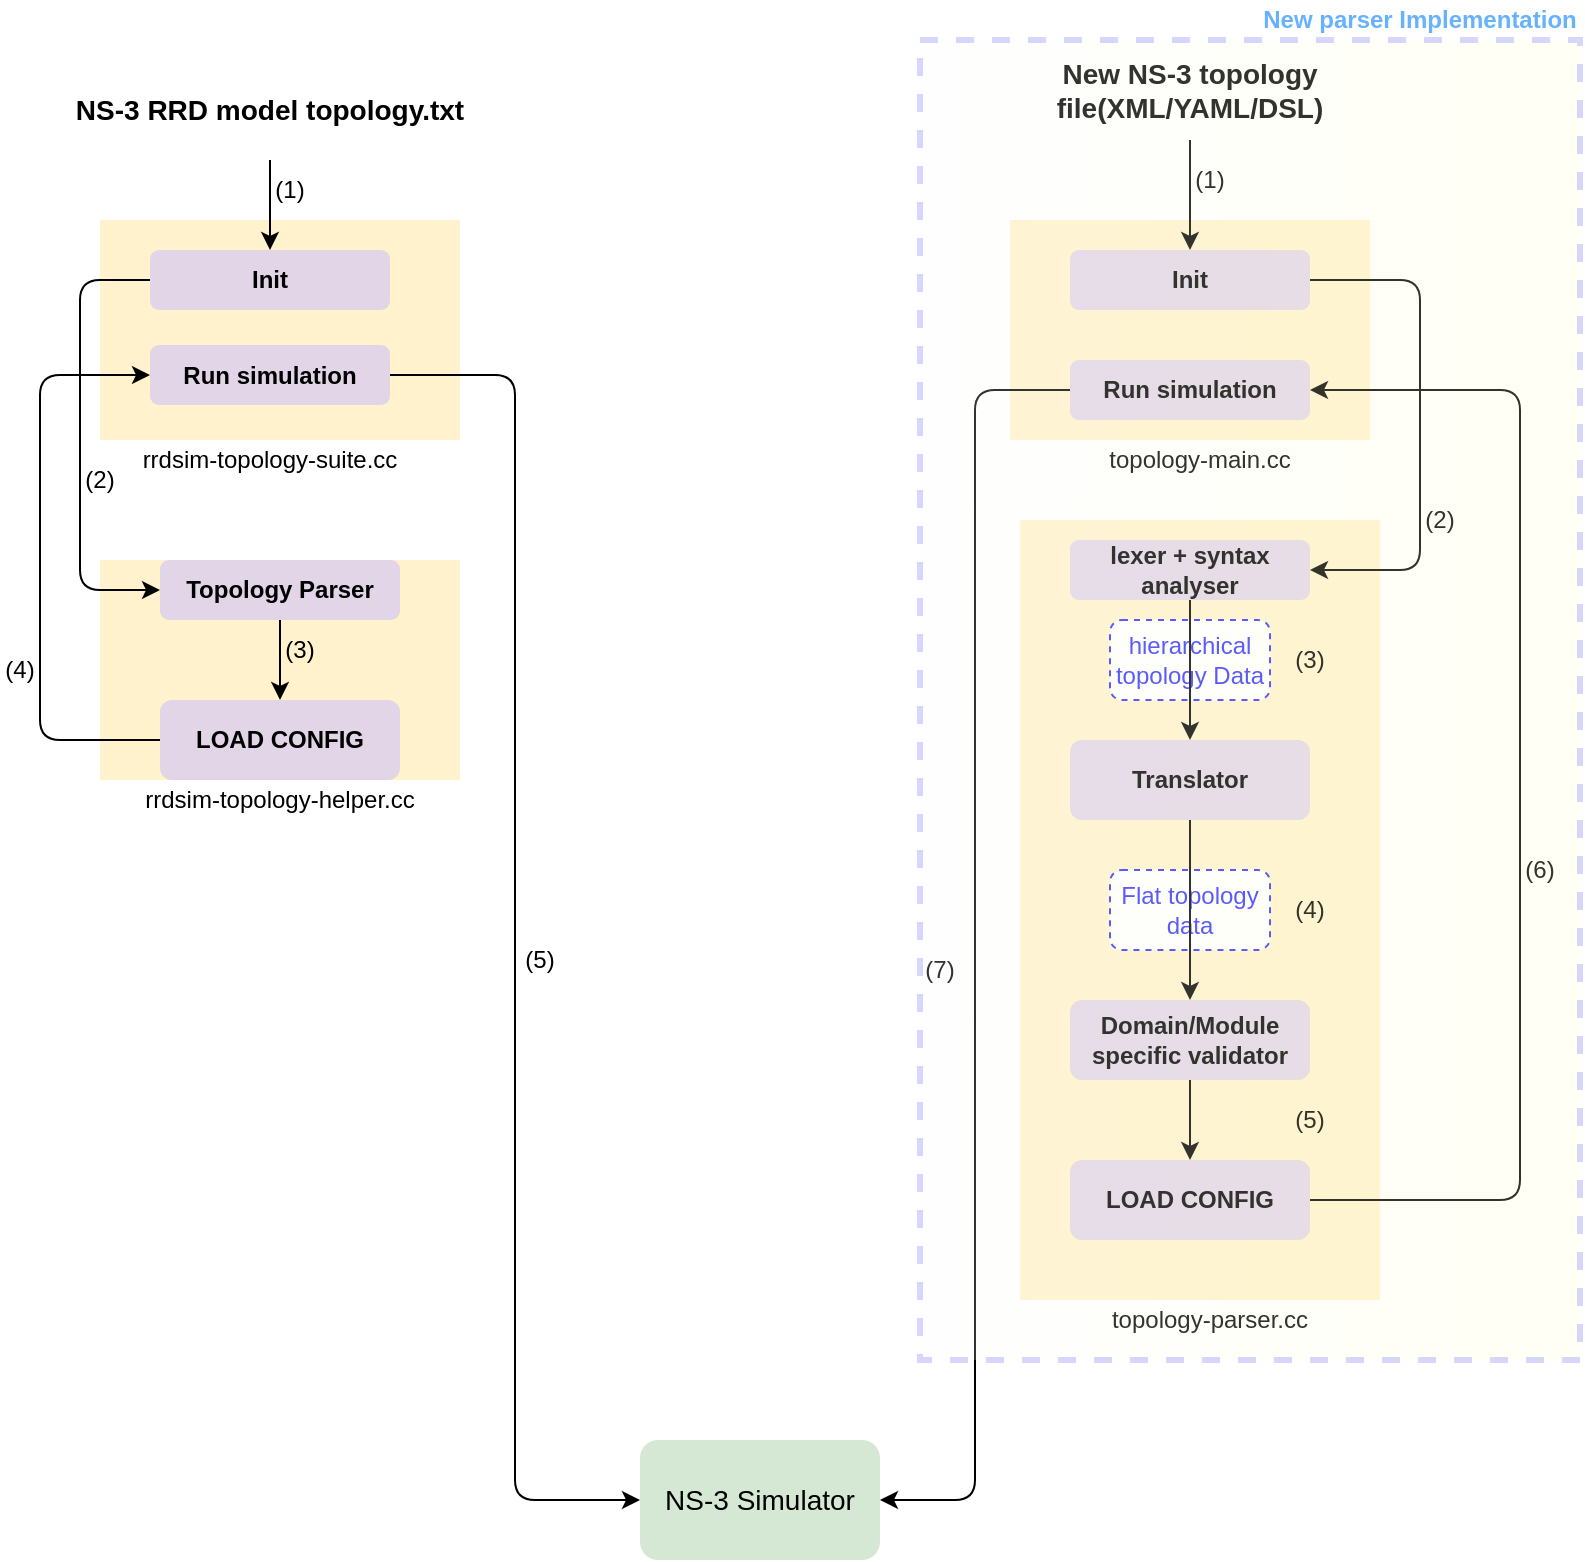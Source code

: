 <mxfile version="11.0.8" type="github"><diagram id="WUkLrTjc6pfQje6Lp3A3" name="Page-1"><mxGraphModel dx="1307" dy="1054" grid="1" gridSize="10" guides="1" tooltips="1" connect="1" arrows="1" fold="1" page="1" pageScale="1" pageWidth="850" pageHeight="1100" math="0" shadow="0"><root><mxCell id="0"/><mxCell id="1" parent="0"/><mxCell id="OYM6YsKHPWjOjZDcMZ7W-4" value="" style="rounded=0;whiteSpace=wrap;html=1;fillColor=#fff2cc;strokeColor=none;" vertex="1" parent="1"><mxGeometry x="530" y="440" width="180" height="390" as="geometry"/></mxCell><mxCell id="OYM6YsKHPWjOjZDcMZ7W-22" value="&lt;font color=&quot;#3333ff&quot;&gt;Flat topology data&lt;/font&gt;" style="rounded=1;whiteSpace=wrap;html=1;dashed=1;strokeColor=#3333FF;" vertex="1" parent="1"><mxGeometry x="575" y="615" width="80" height="40" as="geometry"/></mxCell><mxCell id="OYM6YsKHPWjOjZDcMZ7W-9" value="&lt;font color=&quot;#3333ff&quot;&gt;hierarchical topology Data&lt;/font&gt;" style="rounded=1;whiteSpace=wrap;html=1;dashed=1;strokeColor=#3333FF;" vertex="1" parent="1"><mxGeometry x="575" y="490" width="80" height="40" as="geometry"/></mxCell><mxCell id="YNuWitENtT-3OiKM5Ysg-1" value="&lt;span style=&quot;font-size: 14px&quot;&gt;&lt;b&gt;NS-3 RRD model topology.txt&lt;/b&gt;&lt;/span&gt;" style="text;html=1;strokeColor=none;fillColor=none;align=center;verticalAlign=middle;whiteSpace=wrap;rounded=0;" parent="1" vertex="1"><mxGeometry x="50" y="210" width="210" height="50" as="geometry"/></mxCell><mxCell id="YNuWitENtT-3OiKM5Ysg-2" value="&lt;span style=&quot;font-size: 14px&quot;&gt;&lt;b&gt;New NS-3 topology file(XML/YAML/DSL)&lt;/b&gt;&lt;/span&gt;" style="text;html=1;strokeColor=none;fillColor=none;align=center;verticalAlign=middle;whiteSpace=wrap;rounded=0;" parent="1" vertex="1"><mxGeometry x="510" y="200" width="210" height="50" as="geometry"/></mxCell><mxCell id="YNuWitENtT-3OiKM5Ysg-3" value="&lt;font style=&quot;font-size: 14px&quot;&gt;NS-3 Simulator&lt;/font&gt;" style="rounded=1;whiteSpace=wrap;html=1;fillColor=#d5e8d4;strokeColor=none;" parent="1" vertex="1"><mxGeometry x="340" y="900" width="120" height="60" as="geometry"/></mxCell><mxCell id="YNuWitENtT-3OiKM5Ysg-7" value="" style="group" parent="1" vertex="1" connectable="0"><mxGeometry x="70" y="460" width="180" height="130" as="geometry"/></mxCell><mxCell id="YNuWitENtT-3OiKM5Ysg-4" value="" style="rounded=0;whiteSpace=wrap;html=1;fillColor=#fff2cc;strokeColor=none;" parent="YNuWitENtT-3OiKM5Ysg-7" vertex="1"><mxGeometry width="180" height="110" as="geometry"/></mxCell><mxCell id="YNuWitENtT-3OiKM5Ysg-5" value="rrdsim-topology-helper.cc" style="text;html=1;strokeColor=none;fillColor=none;align=center;verticalAlign=middle;whiteSpace=wrap;rounded=0;" parent="YNuWitENtT-3OiKM5Ysg-7" vertex="1"><mxGeometry x="10" y="110" width="160" height="20" as="geometry"/></mxCell><mxCell id="YNuWitENtT-3OiKM5Ysg-6" value="&lt;b&gt;Topology Parser&lt;/b&gt;" style="rounded=1;whiteSpace=wrap;html=1;fillColor=#e1d5e7;strokeColor=none;" parent="YNuWitENtT-3OiKM5Ysg-7" vertex="1"><mxGeometry x="30" width="120" height="30" as="geometry"/></mxCell><mxCell id="YNuWitENtT-3OiKM5Ysg-15" value="&lt;b&gt;LOAD CONFIG&lt;/b&gt;" style="rounded=1;whiteSpace=wrap;html=1;fillColor=#e1d5e7;strokeColor=none;" parent="YNuWitENtT-3OiKM5Ysg-7" vertex="1"><mxGeometry x="30" y="70" width="120" height="40" as="geometry"/></mxCell><mxCell id="YNuWitENtT-3OiKM5Ysg-24" value="" style="endArrow=classic;html=1;exitX=0.5;exitY=1;exitDx=0;exitDy=0;" parent="YNuWitENtT-3OiKM5Ysg-7" source="YNuWitENtT-3OiKM5Ysg-6" target="YNuWitENtT-3OiKM5Ysg-15" edge="1"><mxGeometry width="50" height="50" relative="1" as="geometry"><mxPoint x="-20" y="310" as="sourcePoint"/><mxPoint x="90" y="60" as="targetPoint"/></mxGeometry></mxCell><mxCell id="OYM6YsKHPWjOjZDcMZ7W-44" value="(3)" style="text;html=1;strokeColor=none;fillColor=none;align=center;verticalAlign=middle;whiteSpace=wrap;rounded=0;dashed=1;" vertex="1" parent="YNuWitENtT-3OiKM5Ysg-7"><mxGeometry x="90" y="35" width="20" height="20" as="geometry"/></mxCell><mxCell id="YNuWitENtT-3OiKM5Ysg-22" value="" style="group" parent="1" vertex="1" connectable="0"><mxGeometry x="70" y="290" width="180" height="130" as="geometry"/></mxCell><mxCell id="YNuWitENtT-3OiKM5Ysg-8" value="" style="rounded=0;whiteSpace=wrap;html=1;fillColor=#fff2cc;strokeColor=none;" parent="YNuWitENtT-3OiKM5Ysg-22" vertex="1"><mxGeometry width="180" height="110" as="geometry"/></mxCell><mxCell id="YNuWitENtT-3OiKM5Ysg-9" value="rrdsim-topology-suite.cc" style="text;html=1;strokeColor=none;fillColor=none;align=center;verticalAlign=middle;whiteSpace=wrap;rounded=0;" parent="YNuWitENtT-3OiKM5Ysg-22" vertex="1"><mxGeometry x="5" y="110" width="160" height="20" as="geometry"/></mxCell><mxCell id="YNuWitENtT-3OiKM5Ysg-14" value="&lt;b&gt;Init&lt;/b&gt;" style="rounded=1;whiteSpace=wrap;html=1;fillColor=#e1d5e7;strokeColor=none;" parent="YNuWitENtT-3OiKM5Ysg-22" vertex="1"><mxGeometry x="25" y="15" width="120" height="30" as="geometry"/></mxCell><mxCell id="YNuWitENtT-3OiKM5Ysg-16" value="&lt;b&gt;Run simulation&lt;/b&gt;" style="rounded=1;whiteSpace=wrap;html=1;fillColor=#e1d5e7;strokeColor=none;" parent="YNuWitENtT-3OiKM5Ysg-22" vertex="1"><mxGeometry x="25" y="62.5" width="120" height="30" as="geometry"/></mxCell><mxCell id="YNuWitENtT-3OiKM5Ysg-18" value="" style="endArrow=classic;html=1;" parent="1" source="YNuWitENtT-3OiKM5Ysg-1" target="YNuWitENtT-3OiKM5Ysg-14" edge="1"><mxGeometry width="50" height="50" relative="1" as="geometry"><mxPoint x="50" y="770" as="sourcePoint"/><mxPoint x="100" y="720" as="targetPoint"/></mxGeometry></mxCell><mxCell id="YNuWitENtT-3OiKM5Ysg-25" value="" style="endArrow=classic;html=1;exitX=0;exitY=0.5;exitDx=0;exitDy=0;entryX=0;entryY=0.5;entryDx=0;entryDy=0;edgeStyle=elbowEdgeStyle;elbow=vertical;" parent="1" source="YNuWitENtT-3OiKM5Ysg-15" target="YNuWitENtT-3OiKM5Ysg-16" edge="1"><mxGeometry width="50" height="50" relative="1" as="geometry"><mxPoint x="50" y="770" as="sourcePoint"/><mxPoint x="100" y="720" as="targetPoint"/><Array as="points"><mxPoint x="40" y="460"/></Array></mxGeometry></mxCell><mxCell id="YNuWitENtT-3OiKM5Ysg-26" value="" style="endArrow=classic;html=1;exitX=0;exitY=0.5;exitDx=0;exitDy=0;edgeStyle=elbowEdgeStyle;elbow=horizontal;entryX=0;entryY=0.5;entryDx=0;entryDy=0;" parent="1" source="YNuWitENtT-3OiKM5Ysg-14" target="YNuWitENtT-3OiKM5Ysg-6" edge="1"><mxGeometry width="50" height="50" relative="1" as="geometry"><mxPoint x="30" y="770" as="sourcePoint"/><mxPoint x="80" y="720" as="targetPoint"/><Array as="points"><mxPoint x="60" y="390"/></Array></mxGeometry></mxCell><mxCell id="YNuWitENtT-3OiKM5Ysg-27" value="" style="endArrow=classic;html=1;exitX=1;exitY=0.5;exitDx=0;exitDy=0;entryX=0;entryY=0.5;entryDx=0;entryDy=0;edgeStyle=elbowEdgeStyle;" parent="1" source="YNuWitENtT-3OiKM5Ysg-16" target="YNuWitENtT-3OiKM5Ysg-3" edge="1"><mxGeometry width="50" height="50" relative="1" as="geometry"><mxPoint x="450" y="460" as="sourcePoint"/><mxPoint x="500" y="410" as="targetPoint"/></mxGeometry></mxCell><mxCell id="OYM6YsKHPWjOjZDcMZ7W-1" value="" style="rounded=0;whiteSpace=wrap;html=1;fillColor=#fff2cc;strokeColor=none;" vertex="1" parent="1"><mxGeometry x="525" y="290" width="180" height="110" as="geometry"/></mxCell><mxCell id="OYM6YsKHPWjOjZDcMZ7W-3" value="topology-main.cc" style="text;html=1;strokeColor=none;fillColor=none;align=center;verticalAlign=middle;whiteSpace=wrap;rounded=0;" vertex="1" parent="1"><mxGeometry x="540" y="400" width="160" height="20" as="geometry"/></mxCell><mxCell id="OYM6YsKHPWjOjZDcMZ7W-5" value="topology-parser.cc" style="text;html=1;strokeColor=none;fillColor=none;align=center;verticalAlign=middle;whiteSpace=wrap;rounded=0;" vertex="1" parent="1"><mxGeometry x="545" y="830" width="160" height="20" as="geometry"/></mxCell><mxCell id="OYM6YsKHPWjOjZDcMZ7W-6" value="&lt;b&gt;Init&lt;/b&gt;" style="rounded=1;whiteSpace=wrap;html=1;fillColor=#e1d5e7;strokeColor=none;" vertex="1" parent="1"><mxGeometry x="555" y="305" width="120" height="30" as="geometry"/></mxCell><mxCell id="OYM6YsKHPWjOjZDcMZ7W-7" value="&lt;b&gt;Run simulation&lt;/b&gt;" style="rounded=1;whiteSpace=wrap;html=1;fillColor=#e1d5e7;strokeColor=none;" vertex="1" parent="1"><mxGeometry x="555" y="360" width="120" height="30" as="geometry"/></mxCell><mxCell id="OYM6YsKHPWjOjZDcMZ7W-12" style="edgeStyle=elbowEdgeStyle;rounded=0;orthogonalLoop=1;jettySize=auto;html=1;exitX=0.5;exitY=1;exitDx=0;exitDy=0;entryX=0.5;entryY=0;entryDx=0;entryDy=0;" edge="1" parent="1" source="OYM6YsKHPWjOjZDcMZ7W-8" target="OYM6YsKHPWjOjZDcMZ7W-10"><mxGeometry relative="1" as="geometry"/></mxCell><mxCell id="OYM6YsKHPWjOjZDcMZ7W-8" value="&lt;b&gt;lexer + syntax analyser&lt;/b&gt;" style="rounded=1;whiteSpace=wrap;html=1;fillColor=#e1d5e7;strokeColor=none;" vertex="1" parent="1"><mxGeometry x="555" y="450" width="120" height="30" as="geometry"/></mxCell><mxCell id="OYM6YsKHPWjOjZDcMZ7W-11" value="" style="endArrow=classic;html=1;exitX=0.5;exitY=1;exitDx=0;exitDy=0;entryX=0.5;entryY=0;entryDx=0;entryDy=0;" edge="1" parent="1" source="OYM6YsKHPWjOjZDcMZ7W-10" target="OYM6YsKHPWjOjZDcMZ7W-13"><mxGeometry width="50" height="50" relative="1" as="geometry"><mxPoint x="30" y="870" as="sourcePoint"/><mxPoint x="80" y="820" as="targetPoint"/></mxGeometry></mxCell><mxCell id="OYM6YsKHPWjOjZDcMZ7W-10" value="&lt;b&gt;Translator&lt;/b&gt;" style="rounded=1;whiteSpace=wrap;html=1;fillColor=#e1d5e7;strokeColor=none;" vertex="1" parent="1"><mxGeometry x="555" y="550" width="120" height="40" as="geometry"/></mxCell><mxCell id="OYM6YsKHPWjOjZDcMZ7W-13" value="&lt;b&gt;Domain/Module specific validator&lt;/b&gt;" style="rounded=1;whiteSpace=wrap;html=1;fillColor=#e1d5e7;strokeColor=none;" vertex="1" parent="1"><mxGeometry x="555" y="680" width="120" height="40" as="geometry"/></mxCell><mxCell id="OYM6YsKHPWjOjZDcMZ7W-14" value="&lt;b&gt;LOAD CONFIG&lt;/b&gt;" style="rounded=1;whiteSpace=wrap;html=1;fillColor=#e1d5e7;strokeColor=none;" vertex="1" parent="1"><mxGeometry x="555" y="760" width="120" height="40" as="geometry"/></mxCell><mxCell id="OYM6YsKHPWjOjZDcMZ7W-21" value="" style="endArrow=classic;html=1;exitX=0.5;exitY=1;exitDx=0;exitDy=0;" edge="1" parent="1" source="OYM6YsKHPWjOjZDcMZ7W-13" target="OYM6YsKHPWjOjZDcMZ7W-14"><mxGeometry width="50" height="50" relative="1" as="geometry"><mxPoint x="10" y="1270" as="sourcePoint"/><mxPoint x="60" y="1220" as="targetPoint"/></mxGeometry></mxCell><mxCell id="OYM6YsKHPWjOjZDcMZ7W-18" style="edgeStyle=elbowEdgeStyle;rounded=0;orthogonalLoop=1;jettySize=auto;html=1;exitX=0.5;exitY=1;exitDx=0;exitDy=0;entryX=0.5;entryY=0;entryDx=0;entryDy=0;" edge="1" parent="1" source="YNuWitENtT-3OiKM5Ysg-2" target="OYM6YsKHPWjOjZDcMZ7W-6"><mxGeometry relative="1" as="geometry"/></mxCell><mxCell id="OYM6YsKHPWjOjZDcMZ7W-27" value="(1)" style="text;html=1;strokeColor=none;fillColor=none;align=center;verticalAlign=middle;whiteSpace=wrap;rounded=0;dashed=1;" vertex="1" parent="1"><mxGeometry x="615" y="260" width="20" height="20" as="geometry"/></mxCell><mxCell id="OYM6YsKHPWjOjZDcMZ7W-28" value="(3)" style="text;html=1;strokeColor=none;fillColor=none;align=center;verticalAlign=middle;whiteSpace=wrap;rounded=0;dashed=1;" vertex="1" parent="1"><mxGeometry x="665" y="500" width="20" height="20" as="geometry"/></mxCell><mxCell id="OYM6YsKHPWjOjZDcMZ7W-29" value="(4)" style="text;html=1;strokeColor=none;fillColor=none;align=center;verticalAlign=middle;whiteSpace=wrap;rounded=0;dashed=1;" vertex="1" parent="1"><mxGeometry x="665" y="625" width="20" height="20" as="geometry"/></mxCell><mxCell id="OYM6YsKHPWjOjZDcMZ7W-30" value="(5)" style="text;html=1;strokeColor=none;fillColor=none;align=center;verticalAlign=middle;whiteSpace=wrap;rounded=0;dashed=1;" vertex="1" parent="1"><mxGeometry x="665" y="730" width="20" height="20" as="geometry"/></mxCell><mxCell id="OYM6YsKHPWjOjZDcMZ7W-33" value="" style="endArrow=classic;html=1;exitX=1;exitY=0.5;exitDx=0;exitDy=0;entryX=1;entryY=0.5;entryDx=0;entryDy=0;edgeStyle=elbowEdgeStyle;" edge="1" parent="1" source="OYM6YsKHPWjOjZDcMZ7W-6" target="OYM6YsKHPWjOjZDcMZ7W-8"><mxGeometry width="50" height="50" relative="1" as="geometry"><mxPoint x="225" y="378" as="sourcePoint"/><mxPoint x="350" y="940" as="targetPoint"/><Array as="points"><mxPoint x="730" y="393"/></Array></mxGeometry></mxCell><mxCell id="OYM6YsKHPWjOjZDcMZ7W-35" value="(2)" style="text;html=1;strokeColor=none;fillColor=none;align=center;verticalAlign=middle;whiteSpace=wrap;rounded=0;dashed=1;" vertex="1" parent="1"><mxGeometry x="730" y="430" width="20" height="20" as="geometry"/></mxCell><mxCell id="OYM6YsKHPWjOjZDcMZ7W-36" value="" style="endArrow=classic;html=1;exitX=1;exitY=0.5;exitDx=0;exitDy=0;entryX=1;entryY=0.5;entryDx=0;entryDy=0;edgeStyle=elbowEdgeStyle;" edge="1" parent="1" source="OYM6YsKHPWjOjZDcMZ7W-14" target="OYM6YsKHPWjOjZDcMZ7W-7"><mxGeometry width="50" height="50" relative="1" as="geometry"><mxPoint x="235" y="388" as="sourcePoint"/><mxPoint x="360" y="950" as="targetPoint"/><Array as="points"><mxPoint x="780" y="578"/></Array></mxGeometry></mxCell><mxCell id="OYM6YsKHPWjOjZDcMZ7W-38" value="(6)" style="text;html=1;strokeColor=none;fillColor=none;align=center;verticalAlign=middle;whiteSpace=wrap;rounded=0;dashed=1;" vertex="1" parent="1"><mxGeometry x="780" y="605" width="20" height="20" as="geometry"/></mxCell><mxCell id="OYM6YsKHPWjOjZDcMZ7W-39" value="" style="endArrow=classic;html=1;exitX=0;exitY=0.5;exitDx=0;exitDy=0;entryX=1;entryY=0.5;entryDx=0;entryDy=0;edgeStyle=elbowEdgeStyle;" edge="1" parent="1" source="OYM6YsKHPWjOjZDcMZ7W-7" target="YNuWitENtT-3OiKM5Ysg-3"><mxGeometry width="50" height="50" relative="1" as="geometry"><mxPoint x="225" y="378" as="sourcePoint"/><mxPoint x="350" y="940" as="targetPoint"/></mxGeometry></mxCell><mxCell id="OYM6YsKHPWjOjZDcMZ7W-41" value="(7)" style="text;html=1;strokeColor=none;fillColor=none;align=center;verticalAlign=middle;whiteSpace=wrap;rounded=0;dashed=1;" vertex="1" parent="1"><mxGeometry x="480" y="655" width="20" height="20" as="geometry"/></mxCell><mxCell id="OYM6YsKHPWjOjZDcMZ7W-42" value="(1)" style="text;html=1;strokeColor=none;fillColor=none;align=center;verticalAlign=middle;whiteSpace=wrap;rounded=0;dashed=1;" vertex="1" parent="1"><mxGeometry x="155" y="265" width="20" height="20" as="geometry"/></mxCell><mxCell id="OYM6YsKHPWjOjZDcMZ7W-43" value="(2)" style="text;html=1;strokeColor=none;fillColor=none;align=center;verticalAlign=middle;whiteSpace=wrap;rounded=0;dashed=1;" vertex="1" parent="1"><mxGeometry x="60" y="410" width="20" height="20" as="geometry"/></mxCell><mxCell id="OYM6YsKHPWjOjZDcMZ7W-45" value="(4)" style="text;html=1;strokeColor=none;fillColor=none;align=center;verticalAlign=middle;whiteSpace=wrap;rounded=0;dashed=1;" vertex="1" parent="1"><mxGeometry x="20" y="505" width="20" height="20" as="geometry"/></mxCell><mxCell id="OYM6YsKHPWjOjZDcMZ7W-46" value="(5)" style="text;html=1;strokeColor=none;fillColor=none;align=center;verticalAlign=middle;whiteSpace=wrap;rounded=0;dashed=1;" vertex="1" parent="1"><mxGeometry x="280" y="650" width="20" height="20" as="geometry"/></mxCell><mxCell id="OYM6YsKHPWjOjZDcMZ7W-48" value="" style="rounded=0;whiteSpace=wrap;html=1;dashed=1;strokeColor=#3333FF;fillColor=#FAFAFA;gradientColor=#FFFFCC;opacity=20;strokeWidth=3;gradientDirection=east;" vertex="1" parent="1"><mxGeometry x="480" y="200" width="330" height="660" as="geometry"/></mxCell><mxCell id="OYM6YsKHPWjOjZDcMZ7W-49" style="edgeStyle=elbowEdgeStyle;rounded=0;orthogonalLoop=1;jettySize=auto;html=1;exitX=0.5;exitY=1;exitDx=0;exitDy=0;" edge="1" parent="1" source="OYM6YsKHPWjOjZDcMZ7W-48" target="OYM6YsKHPWjOjZDcMZ7W-48"><mxGeometry relative="1" as="geometry"/></mxCell><mxCell id="OYM6YsKHPWjOjZDcMZ7W-50" value="&lt;b&gt;&lt;font color=&quot;#66b2ff&quot;&gt;New parser Implementation&lt;/font&gt;&lt;/b&gt;" style="text;html=1;strokeColor=none;fillColor=none;align=center;verticalAlign=middle;whiteSpace=wrap;rounded=0;dashed=1;opacity=20;" vertex="1" parent="1"><mxGeometry x="650" y="180" width="160" height="20" as="geometry"/></mxCell></root></mxGraphModel></diagram></mxfile>